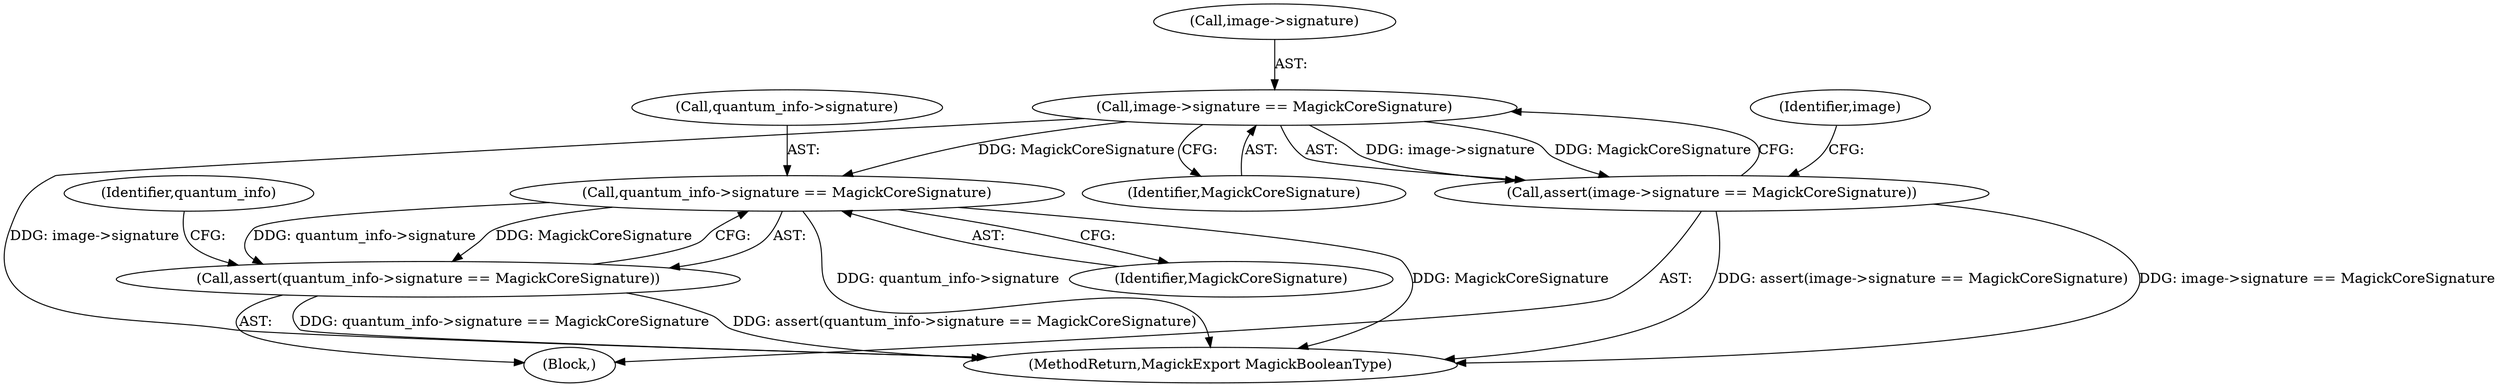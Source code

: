 digraph "0_ImageMagick_c4e63ad30bc42da691f2b5f82a24516dd6b4dc70_0@pointer" {
"1000115" [label="(Call,image->signature == MagickCoreSignature)"];
"1000114" [label="(Call,assert(image->signature == MagickCoreSignature))"];
"1000142" [label="(Call,quantum_info->signature == MagickCoreSignature)"];
"1000141" [label="(Call,assert(quantum_info->signature == MagickCoreSignature))"];
"1000116" [label="(Call,image->signature)"];
"1000105" [label="(Block,)"];
"1000141" [label="(Call,assert(quantum_info->signature == MagickCoreSignature))"];
"1000142" [label="(Call,quantum_info->signature == MagickCoreSignature)"];
"1000149" [label="(Identifier,quantum_info)"];
"1000252" [label="(MethodReturn,MagickExport MagickBooleanType)"];
"1000114" [label="(Call,assert(image->signature == MagickCoreSignature))"];
"1000115" [label="(Call,image->signature == MagickCoreSignature)"];
"1000119" [label="(Identifier,MagickCoreSignature)"];
"1000143" [label="(Call,quantum_info->signature)"];
"1000146" [label="(Identifier,MagickCoreSignature)"];
"1000123" [label="(Identifier,image)"];
"1000115" -> "1000114"  [label="AST: "];
"1000115" -> "1000119"  [label="CFG: "];
"1000116" -> "1000115"  [label="AST: "];
"1000119" -> "1000115"  [label="AST: "];
"1000114" -> "1000115"  [label="CFG: "];
"1000115" -> "1000252"  [label="DDG: image->signature"];
"1000115" -> "1000114"  [label="DDG: image->signature"];
"1000115" -> "1000114"  [label="DDG: MagickCoreSignature"];
"1000115" -> "1000142"  [label="DDG: MagickCoreSignature"];
"1000114" -> "1000105"  [label="AST: "];
"1000123" -> "1000114"  [label="CFG: "];
"1000114" -> "1000252"  [label="DDG: assert(image->signature == MagickCoreSignature)"];
"1000114" -> "1000252"  [label="DDG: image->signature == MagickCoreSignature"];
"1000142" -> "1000141"  [label="AST: "];
"1000142" -> "1000146"  [label="CFG: "];
"1000143" -> "1000142"  [label="AST: "];
"1000146" -> "1000142"  [label="AST: "];
"1000141" -> "1000142"  [label="CFG: "];
"1000142" -> "1000252"  [label="DDG: quantum_info->signature"];
"1000142" -> "1000252"  [label="DDG: MagickCoreSignature"];
"1000142" -> "1000141"  [label="DDG: quantum_info->signature"];
"1000142" -> "1000141"  [label="DDG: MagickCoreSignature"];
"1000141" -> "1000105"  [label="AST: "];
"1000149" -> "1000141"  [label="CFG: "];
"1000141" -> "1000252"  [label="DDG: quantum_info->signature == MagickCoreSignature"];
"1000141" -> "1000252"  [label="DDG: assert(quantum_info->signature == MagickCoreSignature)"];
}
